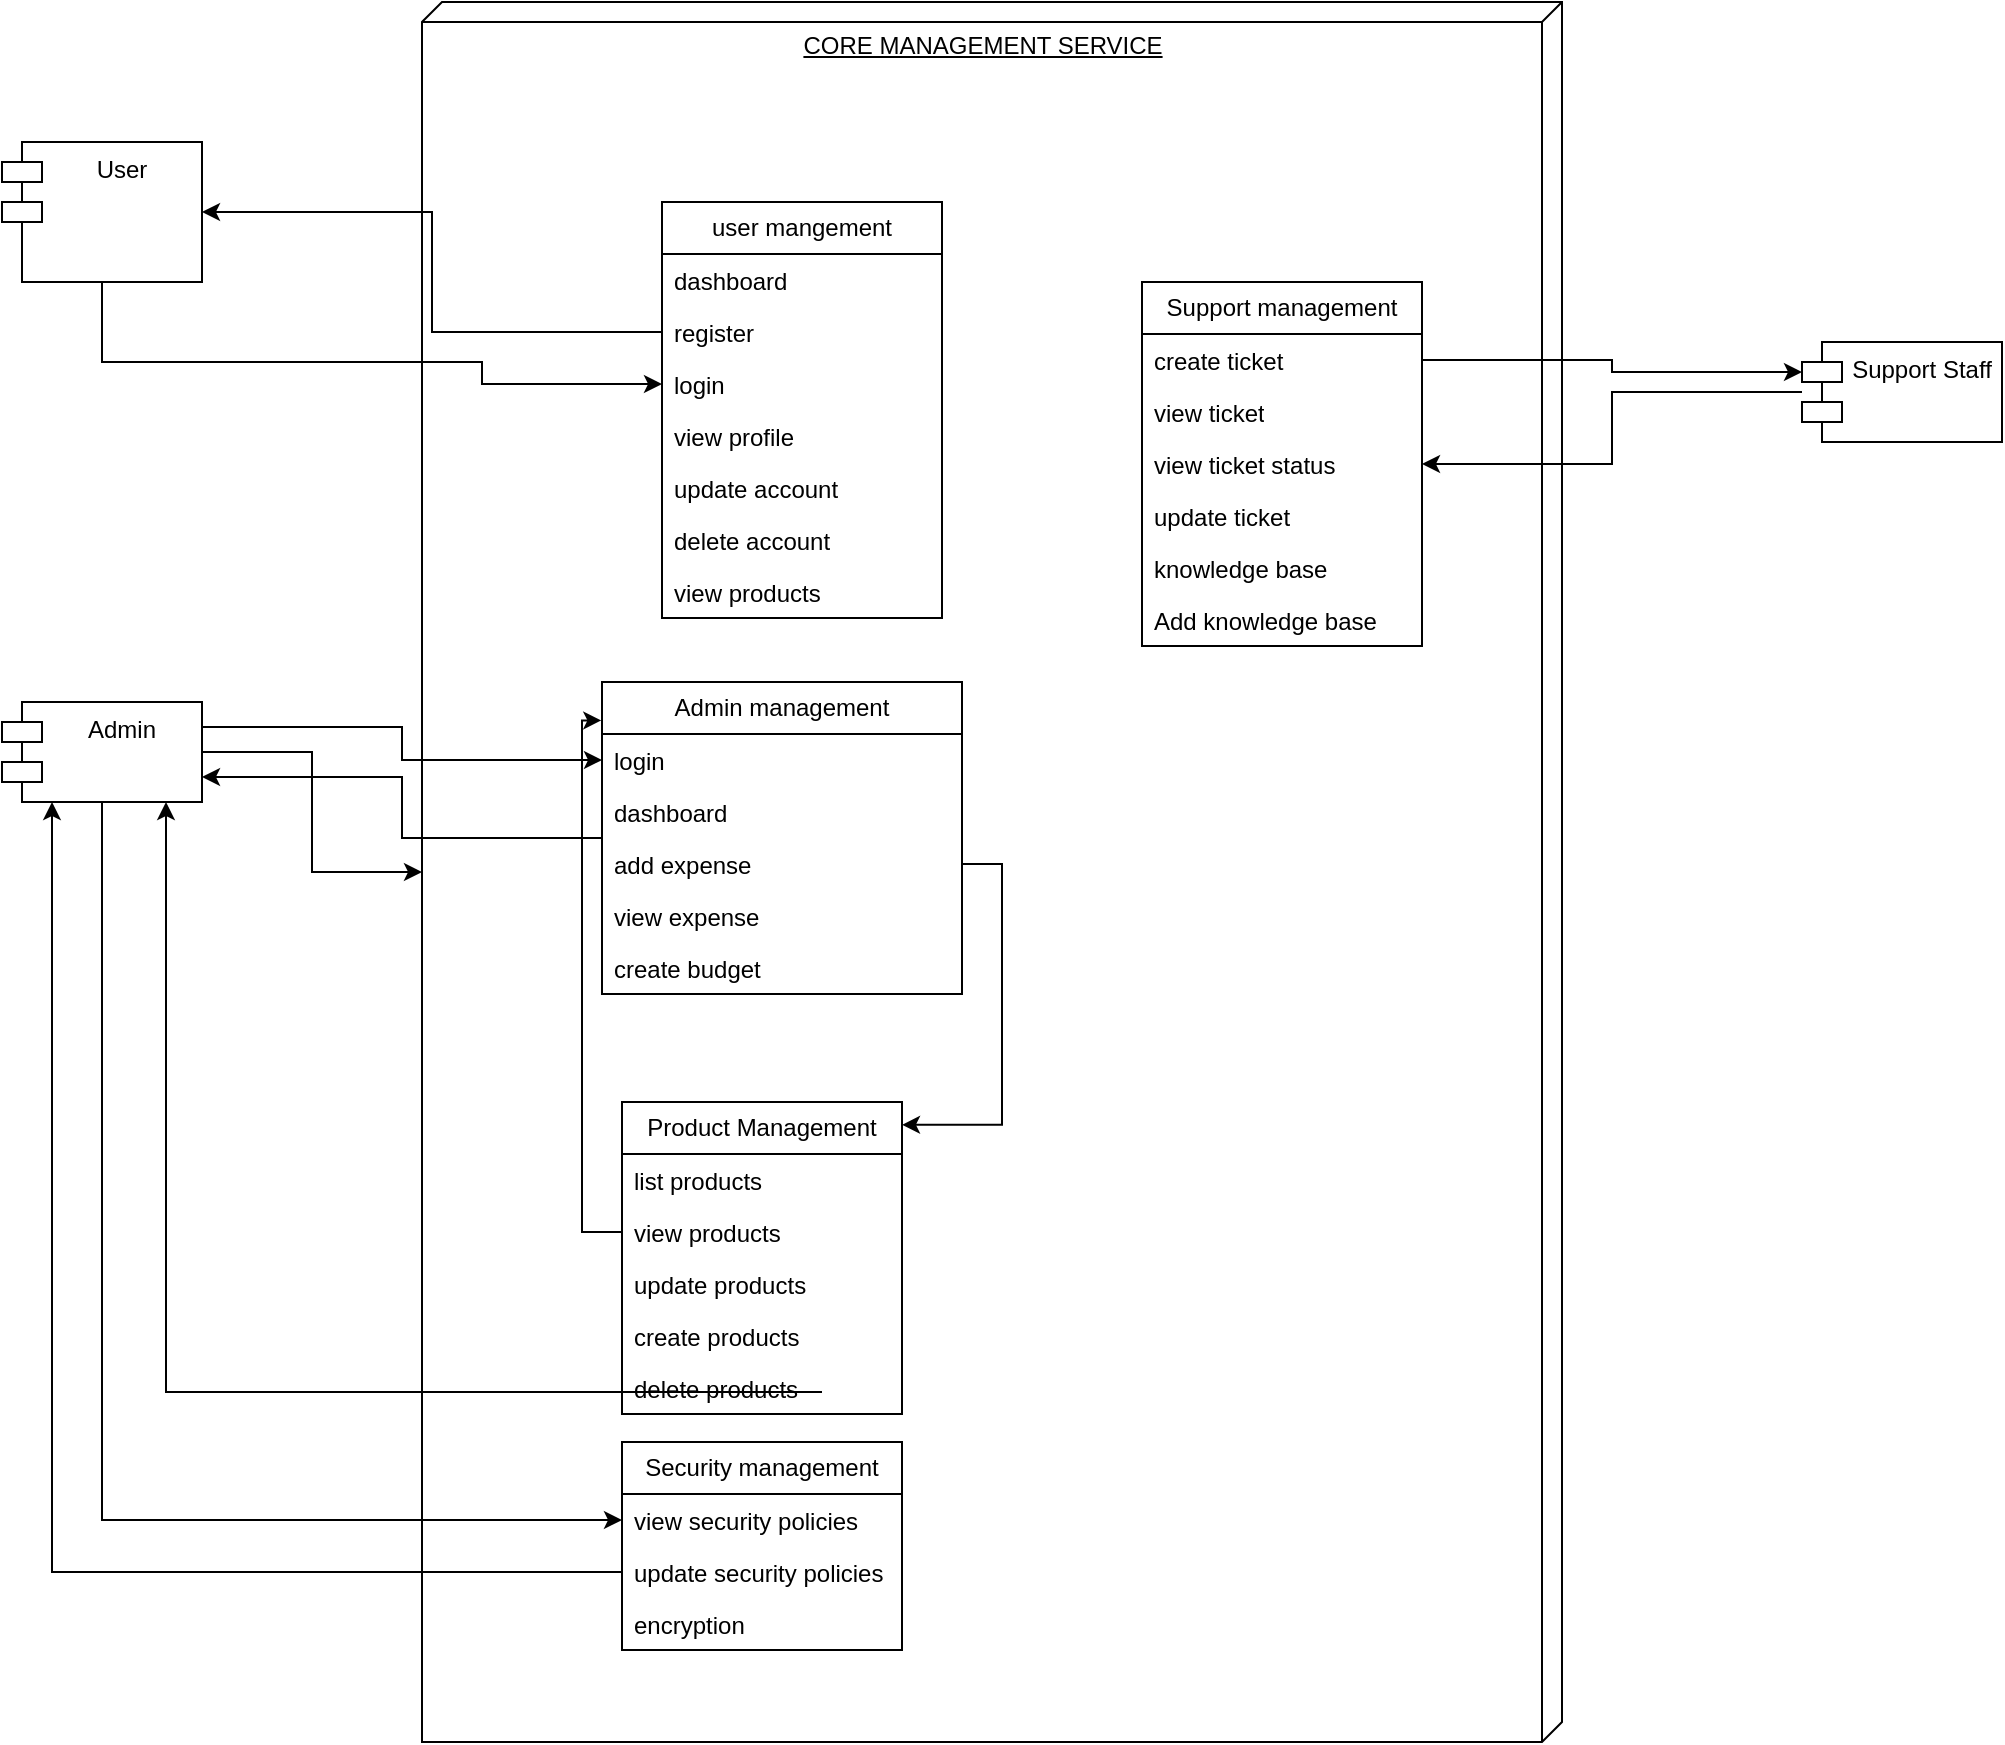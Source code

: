 <mxfile version="24.7.10">
  <diagram name="Page-1" id="5dESy3CNTPQsx0sL7qq8">
    <mxGraphModel dx="1909" dy="949" grid="1" gridSize="10" guides="1" tooltips="1" connect="1" arrows="1" fold="1" page="1" pageScale="1" pageWidth="850" pageHeight="1100" math="0" shadow="0">
      <root>
        <mxCell id="0" />
        <mxCell id="1" parent="0" />
        <mxCell id="9SV-68p5oGKli7hMYEzu-2" value="&lt;span style=&quot;white-space: pre;&quot;&gt;&#x9;&lt;/span&gt;&lt;span style=&quot;white-space: pre;&quot;&gt;&#x9;&lt;/span&gt;&lt;span style=&quot;white-space: pre;&quot;&gt;&#x9;&lt;/span&gt;&lt;span style=&quot;white-space: pre;&quot;&gt;&#x9;&lt;/span&gt;&lt;span style=&quot;white-space: pre;&quot;&gt;&#x9;&lt;/span&gt;&lt;span style=&quot;white-space: pre;&quot;&gt;&#x9;&lt;/span&gt;&lt;span style=&quot;white-space: pre;&quot;&gt;&#x9;&lt;/span&gt;CORE MANAGEMENT SERVICE" style="verticalAlign=top;align=left;spacingTop=8;spacingLeft=2;spacingRight=12;shape=cube;size=10;direction=south;fontStyle=4;html=1;whiteSpace=wrap;" vertex="1" parent="1">
          <mxGeometry x="250" y="290" width="570" height="870" as="geometry" />
        </mxCell>
        <mxCell id="9SV-68p5oGKli7hMYEzu-10" value="" style="edgeStyle=orthogonalEdgeStyle;rounded=0;orthogonalLoop=1;jettySize=auto;html=1;" edge="1" parent="1" source="9SV-68p5oGKli7hMYEzu-5" target="9SV-68p5oGKli7hMYEzu-2">
          <mxGeometry relative="1" as="geometry" />
        </mxCell>
        <mxCell id="9SV-68p5oGKli7hMYEzu-49" style="edgeStyle=orthogonalEdgeStyle;rounded=0;orthogonalLoop=1;jettySize=auto;html=1;exitX=1;exitY=0.25;exitDx=0;exitDy=0;entryX=0;entryY=0.5;entryDx=0;entryDy=0;" edge="1" parent="1" source="9SV-68p5oGKli7hMYEzu-5" target="9SV-68p5oGKli7hMYEzu-22">
          <mxGeometry relative="1" as="geometry" />
        </mxCell>
        <mxCell id="9SV-68p5oGKli7hMYEzu-58" style="edgeStyle=orthogonalEdgeStyle;rounded=0;orthogonalLoop=1;jettySize=auto;html=1;exitX=0.5;exitY=1;exitDx=0;exitDy=0;entryX=0;entryY=0.5;entryDx=0;entryDy=0;" edge="1" parent="1" source="9SV-68p5oGKli7hMYEzu-5" target="9SV-68p5oGKli7hMYEzu-54">
          <mxGeometry relative="1" as="geometry" />
        </mxCell>
        <mxCell id="9SV-68p5oGKli7hMYEzu-5" value="Admin" style="shape=module;align=left;spacingLeft=20;align=center;verticalAlign=top;whiteSpace=wrap;html=1;" vertex="1" parent="1">
          <mxGeometry x="40" y="640" width="100" height="50" as="geometry" />
        </mxCell>
        <mxCell id="9SV-68p5oGKli7hMYEzu-11" value="" style="edgeStyle=orthogonalEdgeStyle;rounded=0;orthogonalLoop=1;jettySize=auto;html=1;entryX=0;entryY=0.5;entryDx=0;entryDy=0;" edge="1" parent="1" source="9SV-68p5oGKli7hMYEzu-7" target="9SV-68p5oGKli7hMYEzu-16">
          <mxGeometry relative="1" as="geometry">
            <Array as="points">
              <mxPoint x="90" y="470" />
              <mxPoint x="280" y="470" />
            </Array>
          </mxGeometry>
        </mxCell>
        <mxCell id="9SV-68p5oGKli7hMYEzu-7" value="User" style="shape=module;align=left;spacingLeft=20;align=center;verticalAlign=top;whiteSpace=wrap;html=1;" vertex="1" parent="1">
          <mxGeometry x="40" y="360" width="100" height="70" as="geometry" />
        </mxCell>
        <mxCell id="9SV-68p5oGKli7hMYEzu-8" value="Support Staff" style="shape=module;align=left;spacingLeft=20;align=center;verticalAlign=top;whiteSpace=wrap;html=1;" vertex="1" parent="1">
          <mxGeometry x="940" y="460" width="100" height="50" as="geometry" />
        </mxCell>
        <mxCell id="9SV-68p5oGKli7hMYEzu-13" style="edgeStyle=orthogonalEdgeStyle;rounded=0;orthogonalLoop=1;jettySize=auto;html=1;entryX=1;entryY=0.5;entryDx=0;entryDy=0;" edge="1" parent="1" source="9SV-68p5oGKli7hMYEzu-8" target="9SV-68p5oGKli7hMYEzu-33">
          <mxGeometry relative="1" as="geometry" />
        </mxCell>
        <mxCell id="9SV-68p5oGKli7hMYEzu-14" value="user mangement" style="swimlane;fontStyle=0;childLayout=stackLayout;horizontal=1;startSize=26;fillColor=none;horizontalStack=0;resizeParent=1;resizeParentMax=0;resizeLast=0;collapsible=1;marginBottom=0;whiteSpace=wrap;html=1;" vertex="1" parent="1">
          <mxGeometry x="370" y="390" width="140" height="208" as="geometry" />
        </mxCell>
        <mxCell id="9SV-68p5oGKli7hMYEzu-15" value="dashboard" style="text;strokeColor=none;fillColor=none;align=left;verticalAlign=top;spacingLeft=4;spacingRight=4;overflow=hidden;rotatable=0;points=[[0,0.5],[1,0.5]];portConstraint=eastwest;whiteSpace=wrap;html=1;" vertex="1" parent="9SV-68p5oGKli7hMYEzu-14">
          <mxGeometry y="26" width="140" height="26" as="geometry" />
        </mxCell>
        <mxCell id="9SV-68p5oGKli7hMYEzu-27" value="register" style="text;strokeColor=none;fillColor=none;align=left;verticalAlign=top;spacingLeft=4;spacingRight=4;overflow=hidden;rotatable=0;points=[[0,0.5],[1,0.5]];portConstraint=eastwest;whiteSpace=wrap;html=1;" vertex="1" parent="9SV-68p5oGKli7hMYEzu-14">
          <mxGeometry y="52" width="140" height="26" as="geometry" />
        </mxCell>
        <mxCell id="9SV-68p5oGKli7hMYEzu-16" value="login" style="text;strokeColor=none;fillColor=none;align=left;verticalAlign=top;spacingLeft=4;spacingRight=4;overflow=hidden;rotatable=0;points=[[0,0.5],[1,0.5]];portConstraint=eastwest;whiteSpace=wrap;html=1;" vertex="1" parent="9SV-68p5oGKli7hMYEzu-14">
          <mxGeometry y="78" width="140" height="26" as="geometry" />
        </mxCell>
        <mxCell id="9SV-68p5oGKli7hMYEzu-17" value="view profile" style="text;strokeColor=none;fillColor=none;align=left;verticalAlign=top;spacingLeft=4;spacingRight=4;overflow=hidden;rotatable=0;points=[[0,0.5],[1,0.5]];portConstraint=eastwest;whiteSpace=wrap;html=1;" vertex="1" parent="9SV-68p5oGKli7hMYEzu-14">
          <mxGeometry y="104" width="140" height="26" as="geometry" />
        </mxCell>
        <mxCell id="9SV-68p5oGKli7hMYEzu-18" value="update account" style="text;strokeColor=none;fillColor=none;align=left;verticalAlign=top;spacingLeft=4;spacingRight=4;overflow=hidden;rotatable=0;points=[[0,0.5],[1,0.5]];portConstraint=eastwest;whiteSpace=wrap;html=1;" vertex="1" parent="9SV-68p5oGKli7hMYEzu-14">
          <mxGeometry y="130" width="140" height="26" as="geometry" />
        </mxCell>
        <mxCell id="9SV-68p5oGKli7hMYEzu-19" value="delete account" style="text;strokeColor=none;fillColor=none;align=left;verticalAlign=top;spacingLeft=4;spacingRight=4;overflow=hidden;rotatable=0;points=[[0,0.5],[1,0.5]];portConstraint=eastwest;whiteSpace=wrap;html=1;" vertex="1" parent="9SV-68p5oGKli7hMYEzu-14">
          <mxGeometry y="156" width="140" height="26" as="geometry" />
        </mxCell>
        <mxCell id="9SV-68p5oGKli7hMYEzu-20" value="view products" style="text;strokeColor=none;fillColor=none;align=left;verticalAlign=top;spacingLeft=4;spacingRight=4;overflow=hidden;rotatable=0;points=[[0,0.5],[1,0.5]];portConstraint=eastwest;whiteSpace=wrap;html=1;" vertex="1" parent="9SV-68p5oGKli7hMYEzu-14">
          <mxGeometry y="182" width="140" height="26" as="geometry" />
        </mxCell>
        <mxCell id="9SV-68p5oGKli7hMYEzu-40" style="edgeStyle=orthogonalEdgeStyle;rounded=0;orthogonalLoop=1;jettySize=auto;html=1;entryX=1;entryY=0.75;entryDx=0;entryDy=0;" edge="1" parent="1" source="9SV-68p5oGKli7hMYEzu-21" target="9SV-68p5oGKli7hMYEzu-5">
          <mxGeometry relative="1" as="geometry">
            <mxPoint x="150" y="670" as="targetPoint" />
          </mxGeometry>
        </mxCell>
        <mxCell id="9SV-68p5oGKli7hMYEzu-21" value="Admin management" style="swimlane;fontStyle=0;childLayout=stackLayout;horizontal=1;startSize=26;fillColor=none;horizontalStack=0;resizeParent=1;resizeParentMax=0;resizeLast=0;collapsible=1;marginBottom=0;whiteSpace=wrap;html=1;" vertex="1" parent="1">
          <mxGeometry x="340" y="630" width="180" height="156" as="geometry" />
        </mxCell>
        <mxCell id="9SV-68p5oGKli7hMYEzu-22" value="login" style="text;strokeColor=none;fillColor=none;align=left;verticalAlign=top;spacingLeft=4;spacingRight=4;overflow=hidden;rotatable=0;points=[[0,0.5],[1,0.5]];portConstraint=eastwest;whiteSpace=wrap;html=1;" vertex="1" parent="9SV-68p5oGKli7hMYEzu-21">
          <mxGeometry y="26" width="180" height="26" as="geometry" />
        </mxCell>
        <mxCell id="9SV-68p5oGKli7hMYEzu-50" value="dashboard" style="text;strokeColor=none;fillColor=none;align=left;verticalAlign=top;spacingLeft=4;spacingRight=4;overflow=hidden;rotatable=0;points=[[0,0.5],[1,0.5]];portConstraint=eastwest;whiteSpace=wrap;html=1;" vertex="1" parent="9SV-68p5oGKli7hMYEzu-21">
          <mxGeometry y="52" width="180" height="26" as="geometry" />
        </mxCell>
        <mxCell id="9SV-68p5oGKli7hMYEzu-28" value="add expense" style="text;strokeColor=none;fillColor=none;align=left;verticalAlign=top;spacingLeft=4;spacingRight=4;overflow=hidden;rotatable=0;points=[[0,0.5],[1,0.5]];portConstraint=eastwest;whiteSpace=wrap;html=1;" vertex="1" parent="9SV-68p5oGKli7hMYEzu-21">
          <mxGeometry y="78" width="180" height="26" as="geometry" />
        </mxCell>
        <mxCell id="9SV-68p5oGKli7hMYEzu-29" value="view expense" style="text;strokeColor=none;fillColor=none;align=left;verticalAlign=top;spacingLeft=4;spacingRight=4;overflow=hidden;rotatable=0;points=[[0,0.5],[1,0.5]];portConstraint=eastwest;whiteSpace=wrap;html=1;" vertex="1" parent="9SV-68p5oGKli7hMYEzu-21">
          <mxGeometry y="104" width="180" height="26" as="geometry" />
        </mxCell>
        <mxCell id="9SV-68p5oGKli7hMYEzu-30" value="create budget&amp;nbsp;" style="text;strokeColor=none;fillColor=none;align=left;verticalAlign=top;spacingLeft=4;spacingRight=4;overflow=hidden;rotatable=0;points=[[0,0.5],[1,0.5]];portConstraint=eastwest;whiteSpace=wrap;html=1;" vertex="1" parent="9SV-68p5oGKli7hMYEzu-21">
          <mxGeometry y="130" width="180" height="26" as="geometry" />
        </mxCell>
        <mxCell id="9SV-68p5oGKli7hMYEzu-31" value="Support management" style="swimlane;fontStyle=0;childLayout=stackLayout;horizontal=1;startSize=26;fillColor=none;horizontalStack=0;resizeParent=1;resizeParentMax=0;resizeLast=0;collapsible=1;marginBottom=0;whiteSpace=wrap;html=1;" vertex="1" parent="1">
          <mxGeometry x="610" y="430" width="140" height="182" as="geometry" />
        </mxCell>
        <mxCell id="9SV-68p5oGKli7hMYEzu-32" value="create ticket" style="text;strokeColor=none;fillColor=none;align=left;verticalAlign=top;spacingLeft=4;spacingRight=4;overflow=hidden;rotatable=0;points=[[0,0.5],[1,0.5]];portConstraint=eastwest;whiteSpace=wrap;html=1;" vertex="1" parent="9SV-68p5oGKli7hMYEzu-31">
          <mxGeometry y="26" width="140" height="26" as="geometry" />
        </mxCell>
        <mxCell id="9SV-68p5oGKli7hMYEzu-35" value="view ticket" style="text;strokeColor=none;fillColor=none;align=left;verticalAlign=top;spacingLeft=4;spacingRight=4;overflow=hidden;rotatable=0;points=[[0,0.5],[1,0.5]];portConstraint=eastwest;whiteSpace=wrap;html=1;" vertex="1" parent="9SV-68p5oGKli7hMYEzu-31">
          <mxGeometry y="52" width="140" height="26" as="geometry" />
        </mxCell>
        <mxCell id="9SV-68p5oGKli7hMYEzu-33" value="view ticket status" style="text;strokeColor=none;fillColor=none;align=left;verticalAlign=top;spacingLeft=4;spacingRight=4;overflow=hidden;rotatable=0;points=[[0,0.5],[1,0.5]];portConstraint=eastwest;whiteSpace=wrap;html=1;" vertex="1" parent="9SV-68p5oGKli7hMYEzu-31">
          <mxGeometry y="78" width="140" height="26" as="geometry" />
        </mxCell>
        <mxCell id="9SV-68p5oGKli7hMYEzu-34" value="update ticket" style="text;strokeColor=none;fillColor=none;align=left;verticalAlign=top;spacingLeft=4;spacingRight=4;overflow=hidden;rotatable=0;points=[[0,0.5],[1,0.5]];portConstraint=eastwest;whiteSpace=wrap;html=1;" vertex="1" parent="9SV-68p5oGKli7hMYEzu-31">
          <mxGeometry y="104" width="140" height="26" as="geometry" />
        </mxCell>
        <mxCell id="9SV-68p5oGKli7hMYEzu-36" value="knowledge base" style="text;strokeColor=none;fillColor=none;align=left;verticalAlign=top;spacingLeft=4;spacingRight=4;overflow=hidden;rotatable=0;points=[[0,0.5],[1,0.5]];portConstraint=eastwest;whiteSpace=wrap;html=1;" vertex="1" parent="9SV-68p5oGKli7hMYEzu-31">
          <mxGeometry y="130" width="140" height="26" as="geometry" />
        </mxCell>
        <mxCell id="9SV-68p5oGKli7hMYEzu-37" value="Add knowledge base&amp;nbsp;" style="text;strokeColor=none;fillColor=none;align=left;verticalAlign=top;spacingLeft=4;spacingRight=4;overflow=hidden;rotatable=0;points=[[0,0.5],[1,0.5]];portConstraint=eastwest;whiteSpace=wrap;html=1;" vertex="1" parent="9SV-68p5oGKli7hMYEzu-31">
          <mxGeometry y="156" width="140" height="26" as="geometry" />
        </mxCell>
        <mxCell id="9SV-68p5oGKli7hMYEzu-41" style="edgeStyle=orthogonalEdgeStyle;rounded=0;orthogonalLoop=1;jettySize=auto;html=1;exitX=0;exitY=0.5;exitDx=0;exitDy=0;entryX=1;entryY=0.5;entryDx=0;entryDy=0;" edge="1" parent="1" source="9SV-68p5oGKli7hMYEzu-27" target="9SV-68p5oGKli7hMYEzu-7">
          <mxGeometry relative="1" as="geometry" />
        </mxCell>
        <mxCell id="9SV-68p5oGKli7hMYEzu-42" style="edgeStyle=orthogonalEdgeStyle;rounded=0;orthogonalLoop=1;jettySize=auto;html=1;exitX=1;exitY=0.5;exitDx=0;exitDy=0;entryX=0;entryY=0;entryDx=0;entryDy=15;entryPerimeter=0;" edge="1" parent="1" source="9SV-68p5oGKli7hMYEzu-32" target="9SV-68p5oGKli7hMYEzu-8">
          <mxGeometry relative="1" as="geometry" />
        </mxCell>
        <mxCell id="9SV-68p5oGKli7hMYEzu-43" value="Product Management" style="swimlane;fontStyle=0;childLayout=stackLayout;horizontal=1;startSize=26;fillColor=none;horizontalStack=0;resizeParent=1;resizeParentMax=0;resizeLast=0;collapsible=1;marginBottom=0;whiteSpace=wrap;html=1;" vertex="1" parent="1">
          <mxGeometry x="350" y="840" width="140" height="156" as="geometry" />
        </mxCell>
        <mxCell id="9SV-68p5oGKli7hMYEzu-44" value="list products" style="text;strokeColor=none;fillColor=none;align=left;verticalAlign=top;spacingLeft=4;spacingRight=4;overflow=hidden;rotatable=0;points=[[0,0.5],[1,0.5]];portConstraint=eastwest;whiteSpace=wrap;html=1;" vertex="1" parent="9SV-68p5oGKli7hMYEzu-43">
          <mxGeometry y="26" width="140" height="26" as="geometry" />
        </mxCell>
        <mxCell id="9SV-68p5oGKli7hMYEzu-45" value="view products" style="text;strokeColor=none;fillColor=none;align=left;verticalAlign=top;spacingLeft=4;spacingRight=4;overflow=hidden;rotatable=0;points=[[0,0.5],[1,0.5]];portConstraint=eastwest;whiteSpace=wrap;html=1;" vertex="1" parent="9SV-68p5oGKli7hMYEzu-43">
          <mxGeometry y="52" width="140" height="26" as="geometry" />
        </mxCell>
        <mxCell id="9SV-68p5oGKli7hMYEzu-46" value="update products" style="text;strokeColor=none;fillColor=none;align=left;verticalAlign=top;spacingLeft=4;spacingRight=4;overflow=hidden;rotatable=0;points=[[0,0.5],[1,0.5]];portConstraint=eastwest;whiteSpace=wrap;html=1;" vertex="1" parent="9SV-68p5oGKli7hMYEzu-43">
          <mxGeometry y="78" width="140" height="26" as="geometry" />
        </mxCell>
        <mxCell id="9SV-68p5oGKli7hMYEzu-51" value="create products" style="text;strokeColor=none;fillColor=none;align=left;verticalAlign=top;spacingLeft=4;spacingRight=4;overflow=hidden;rotatable=0;points=[[0,0.5],[1,0.5]];portConstraint=eastwest;whiteSpace=wrap;html=1;" vertex="1" parent="9SV-68p5oGKli7hMYEzu-43">
          <mxGeometry y="104" width="140" height="26" as="geometry" />
        </mxCell>
        <mxCell id="9SV-68p5oGKli7hMYEzu-52" value="delete products" style="text;strokeColor=none;fillColor=none;align=left;verticalAlign=top;spacingLeft=4;spacingRight=4;overflow=hidden;rotatable=0;points=[[0,0.5],[1,0.5]];portConstraint=eastwest;whiteSpace=wrap;html=1;" vertex="1" parent="9SV-68p5oGKli7hMYEzu-43">
          <mxGeometry y="130" width="140" height="26" as="geometry" />
        </mxCell>
        <mxCell id="9SV-68p5oGKli7hMYEzu-47" style="edgeStyle=orthogonalEdgeStyle;rounded=0;orthogonalLoop=1;jettySize=auto;html=1;exitX=0;exitY=0.5;exitDx=0;exitDy=0;entryX=-0.002;entryY=0.123;entryDx=0;entryDy=0;entryPerimeter=0;" edge="1" parent="1" source="9SV-68p5oGKli7hMYEzu-45" target="9SV-68p5oGKli7hMYEzu-21">
          <mxGeometry relative="1" as="geometry" />
        </mxCell>
        <mxCell id="9SV-68p5oGKli7hMYEzu-48" style="edgeStyle=orthogonalEdgeStyle;rounded=0;orthogonalLoop=1;jettySize=auto;html=1;exitX=1;exitY=0.5;exitDx=0;exitDy=0;entryX=1;entryY=0.073;entryDx=0;entryDy=0;entryPerimeter=0;" edge="1" parent="1" source="9SV-68p5oGKli7hMYEzu-28" target="9SV-68p5oGKli7hMYEzu-43">
          <mxGeometry relative="1" as="geometry" />
        </mxCell>
        <mxCell id="9SV-68p5oGKli7hMYEzu-53" value="Security management" style="swimlane;fontStyle=0;childLayout=stackLayout;horizontal=1;startSize=26;fillColor=none;horizontalStack=0;resizeParent=1;resizeParentMax=0;resizeLast=0;collapsible=1;marginBottom=0;whiteSpace=wrap;html=1;" vertex="1" parent="1">
          <mxGeometry x="350" y="1010" width="140" height="104" as="geometry" />
        </mxCell>
        <mxCell id="9SV-68p5oGKli7hMYEzu-54" value="view security policies" style="text;strokeColor=none;fillColor=none;align=left;verticalAlign=top;spacingLeft=4;spacingRight=4;overflow=hidden;rotatable=0;points=[[0,0.5],[1,0.5]];portConstraint=eastwest;whiteSpace=wrap;html=1;" vertex="1" parent="9SV-68p5oGKli7hMYEzu-53">
          <mxGeometry y="26" width="140" height="26" as="geometry" />
        </mxCell>
        <mxCell id="9SV-68p5oGKli7hMYEzu-55" value="update security policies" style="text;strokeColor=none;fillColor=none;align=left;verticalAlign=top;spacingLeft=4;spacingRight=4;overflow=hidden;rotatable=0;points=[[0,0.5],[1,0.5]];portConstraint=eastwest;whiteSpace=wrap;html=1;" vertex="1" parent="9SV-68p5oGKli7hMYEzu-53">
          <mxGeometry y="52" width="140" height="26" as="geometry" />
        </mxCell>
        <mxCell id="9SV-68p5oGKli7hMYEzu-56" value="encryption&amp;nbsp;" style="text;strokeColor=none;fillColor=none;align=left;verticalAlign=top;spacingLeft=4;spacingRight=4;overflow=hidden;rotatable=0;points=[[0,0.5],[1,0.5]];portConstraint=eastwest;whiteSpace=wrap;html=1;" vertex="1" parent="9SV-68p5oGKli7hMYEzu-53">
          <mxGeometry y="78" width="140" height="26" as="geometry" />
        </mxCell>
        <mxCell id="9SV-68p5oGKli7hMYEzu-57" style="edgeStyle=orthogonalEdgeStyle;rounded=0;orthogonalLoop=1;jettySize=auto;html=1;exitX=0;exitY=0.5;exitDx=0;exitDy=0;entryX=0.25;entryY=1;entryDx=0;entryDy=0;" edge="1" parent="1" source="9SV-68p5oGKli7hMYEzu-55" target="9SV-68p5oGKli7hMYEzu-5">
          <mxGeometry relative="1" as="geometry" />
        </mxCell>
        <mxCell id="9SV-68p5oGKli7hMYEzu-59" style="edgeStyle=orthogonalEdgeStyle;rounded=0;orthogonalLoop=1;jettySize=auto;html=1;exitX=0;exitY=0;exitDx=695;exitDy=370;exitPerimeter=0;entryX=0.82;entryY=1;entryDx=0;entryDy=0;entryPerimeter=0;" edge="1" parent="1" source="9SV-68p5oGKli7hMYEzu-2" target="9SV-68p5oGKli7hMYEzu-5">
          <mxGeometry relative="1" as="geometry" />
        </mxCell>
      </root>
    </mxGraphModel>
  </diagram>
</mxfile>
